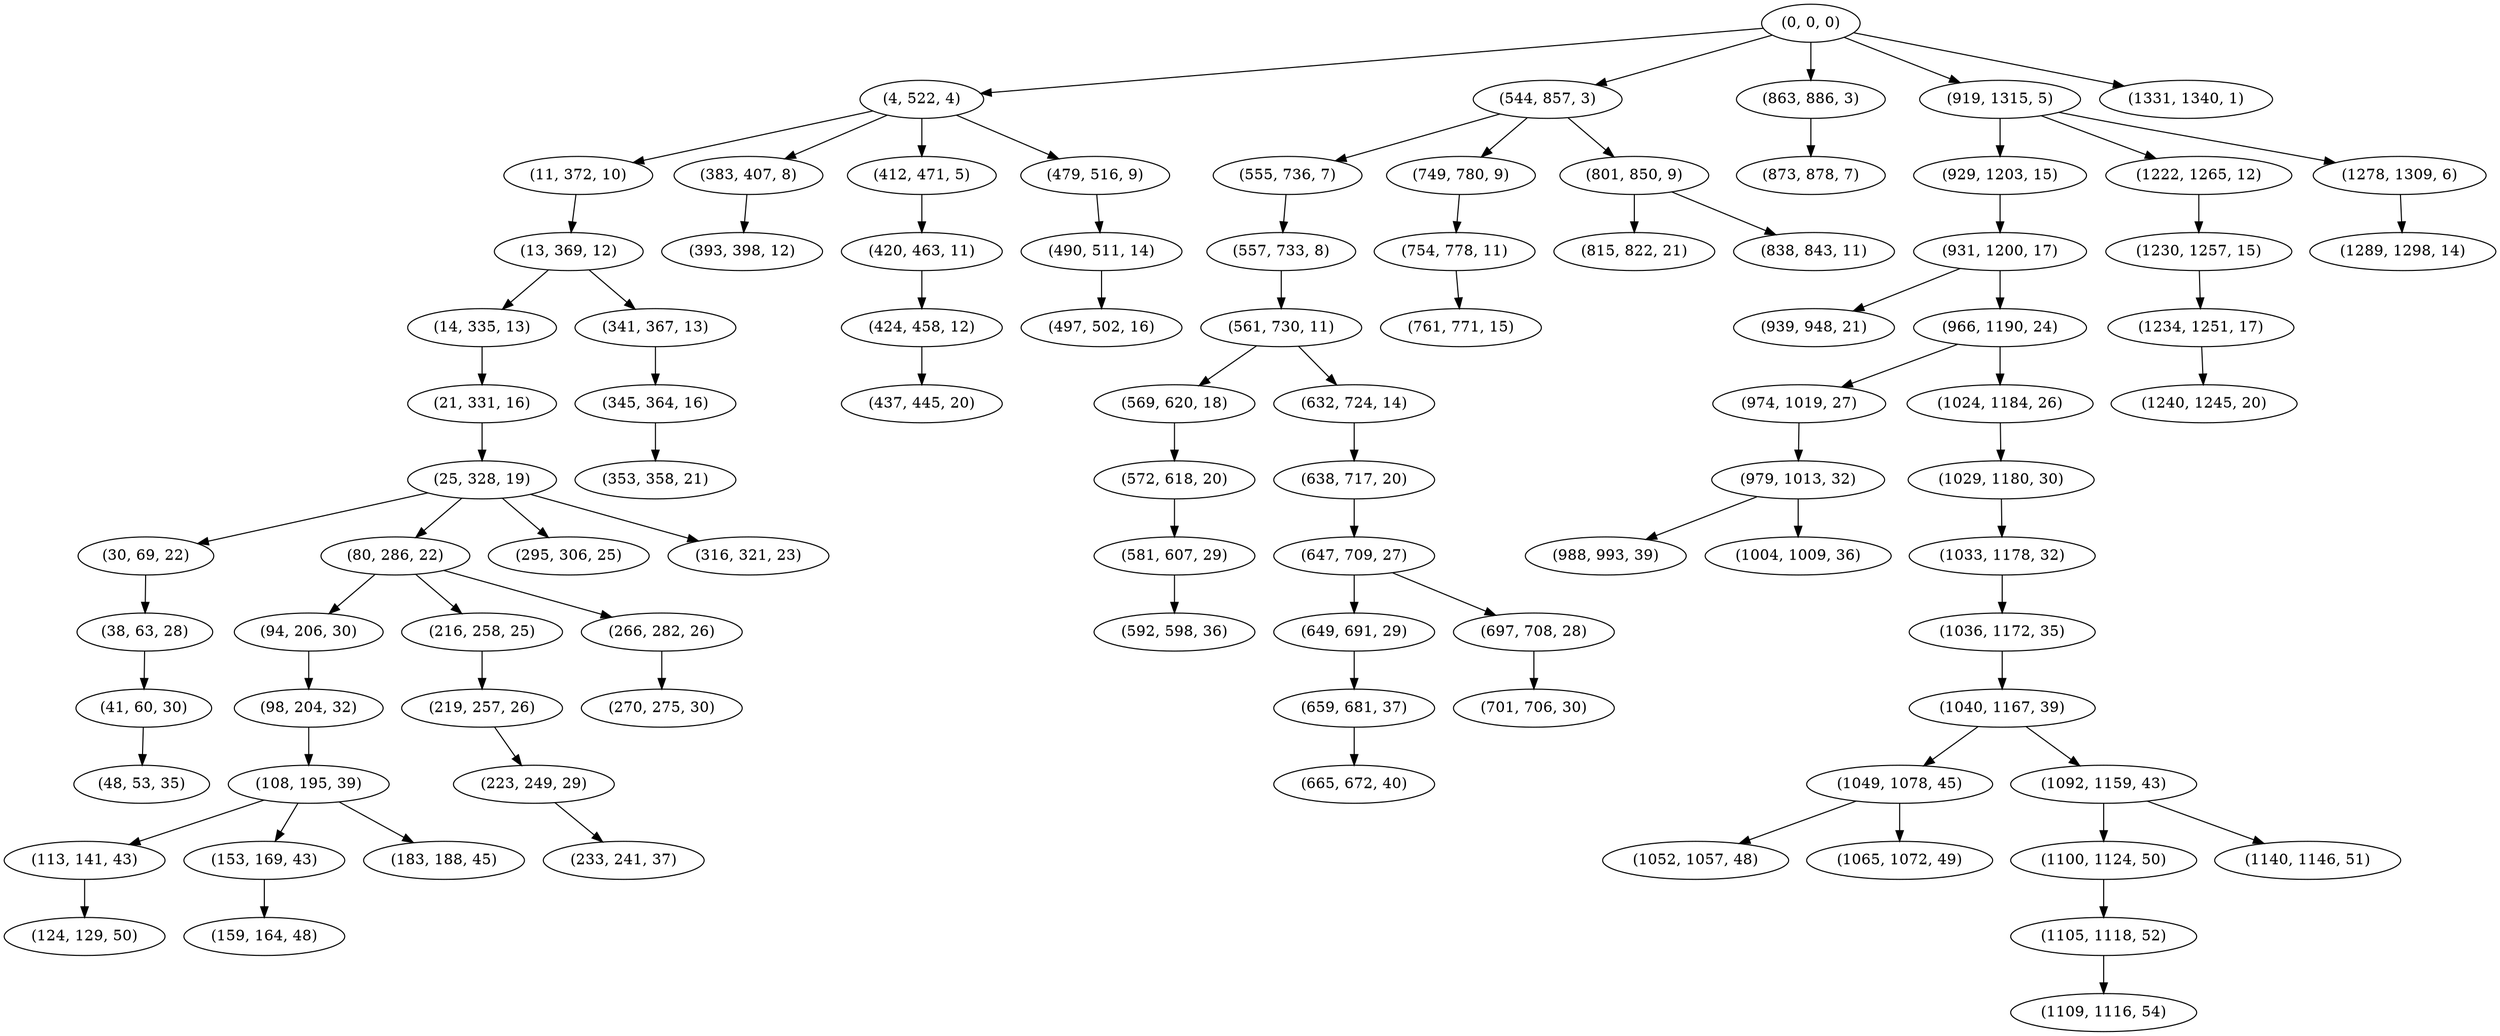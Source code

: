 digraph tree {
    "(0, 0, 0)";
    "(4, 522, 4)";
    "(11, 372, 10)";
    "(13, 369, 12)";
    "(14, 335, 13)";
    "(21, 331, 16)";
    "(25, 328, 19)";
    "(30, 69, 22)";
    "(38, 63, 28)";
    "(41, 60, 30)";
    "(48, 53, 35)";
    "(80, 286, 22)";
    "(94, 206, 30)";
    "(98, 204, 32)";
    "(108, 195, 39)";
    "(113, 141, 43)";
    "(124, 129, 50)";
    "(153, 169, 43)";
    "(159, 164, 48)";
    "(183, 188, 45)";
    "(216, 258, 25)";
    "(219, 257, 26)";
    "(223, 249, 29)";
    "(233, 241, 37)";
    "(266, 282, 26)";
    "(270, 275, 30)";
    "(295, 306, 25)";
    "(316, 321, 23)";
    "(341, 367, 13)";
    "(345, 364, 16)";
    "(353, 358, 21)";
    "(383, 407, 8)";
    "(393, 398, 12)";
    "(412, 471, 5)";
    "(420, 463, 11)";
    "(424, 458, 12)";
    "(437, 445, 20)";
    "(479, 516, 9)";
    "(490, 511, 14)";
    "(497, 502, 16)";
    "(544, 857, 3)";
    "(555, 736, 7)";
    "(557, 733, 8)";
    "(561, 730, 11)";
    "(569, 620, 18)";
    "(572, 618, 20)";
    "(581, 607, 29)";
    "(592, 598, 36)";
    "(632, 724, 14)";
    "(638, 717, 20)";
    "(647, 709, 27)";
    "(649, 691, 29)";
    "(659, 681, 37)";
    "(665, 672, 40)";
    "(697, 708, 28)";
    "(701, 706, 30)";
    "(749, 780, 9)";
    "(754, 778, 11)";
    "(761, 771, 15)";
    "(801, 850, 9)";
    "(815, 822, 21)";
    "(838, 843, 11)";
    "(863, 886, 3)";
    "(873, 878, 7)";
    "(919, 1315, 5)";
    "(929, 1203, 15)";
    "(931, 1200, 17)";
    "(939, 948, 21)";
    "(966, 1190, 24)";
    "(974, 1019, 27)";
    "(979, 1013, 32)";
    "(988, 993, 39)";
    "(1004, 1009, 36)";
    "(1024, 1184, 26)";
    "(1029, 1180, 30)";
    "(1033, 1178, 32)";
    "(1036, 1172, 35)";
    "(1040, 1167, 39)";
    "(1049, 1078, 45)";
    "(1052, 1057, 48)";
    "(1065, 1072, 49)";
    "(1092, 1159, 43)";
    "(1100, 1124, 50)";
    "(1105, 1118, 52)";
    "(1109, 1116, 54)";
    "(1140, 1146, 51)";
    "(1222, 1265, 12)";
    "(1230, 1257, 15)";
    "(1234, 1251, 17)";
    "(1240, 1245, 20)";
    "(1278, 1309, 6)";
    "(1289, 1298, 14)";
    "(1331, 1340, 1)";
    "(0, 0, 0)" -> "(4, 522, 4)";
    "(0, 0, 0)" -> "(544, 857, 3)";
    "(0, 0, 0)" -> "(863, 886, 3)";
    "(0, 0, 0)" -> "(919, 1315, 5)";
    "(0, 0, 0)" -> "(1331, 1340, 1)";
    "(4, 522, 4)" -> "(11, 372, 10)";
    "(4, 522, 4)" -> "(383, 407, 8)";
    "(4, 522, 4)" -> "(412, 471, 5)";
    "(4, 522, 4)" -> "(479, 516, 9)";
    "(11, 372, 10)" -> "(13, 369, 12)";
    "(13, 369, 12)" -> "(14, 335, 13)";
    "(13, 369, 12)" -> "(341, 367, 13)";
    "(14, 335, 13)" -> "(21, 331, 16)";
    "(21, 331, 16)" -> "(25, 328, 19)";
    "(25, 328, 19)" -> "(30, 69, 22)";
    "(25, 328, 19)" -> "(80, 286, 22)";
    "(25, 328, 19)" -> "(295, 306, 25)";
    "(25, 328, 19)" -> "(316, 321, 23)";
    "(30, 69, 22)" -> "(38, 63, 28)";
    "(38, 63, 28)" -> "(41, 60, 30)";
    "(41, 60, 30)" -> "(48, 53, 35)";
    "(80, 286, 22)" -> "(94, 206, 30)";
    "(80, 286, 22)" -> "(216, 258, 25)";
    "(80, 286, 22)" -> "(266, 282, 26)";
    "(94, 206, 30)" -> "(98, 204, 32)";
    "(98, 204, 32)" -> "(108, 195, 39)";
    "(108, 195, 39)" -> "(113, 141, 43)";
    "(108, 195, 39)" -> "(153, 169, 43)";
    "(108, 195, 39)" -> "(183, 188, 45)";
    "(113, 141, 43)" -> "(124, 129, 50)";
    "(153, 169, 43)" -> "(159, 164, 48)";
    "(216, 258, 25)" -> "(219, 257, 26)";
    "(219, 257, 26)" -> "(223, 249, 29)";
    "(223, 249, 29)" -> "(233, 241, 37)";
    "(266, 282, 26)" -> "(270, 275, 30)";
    "(341, 367, 13)" -> "(345, 364, 16)";
    "(345, 364, 16)" -> "(353, 358, 21)";
    "(383, 407, 8)" -> "(393, 398, 12)";
    "(412, 471, 5)" -> "(420, 463, 11)";
    "(420, 463, 11)" -> "(424, 458, 12)";
    "(424, 458, 12)" -> "(437, 445, 20)";
    "(479, 516, 9)" -> "(490, 511, 14)";
    "(490, 511, 14)" -> "(497, 502, 16)";
    "(544, 857, 3)" -> "(555, 736, 7)";
    "(544, 857, 3)" -> "(749, 780, 9)";
    "(544, 857, 3)" -> "(801, 850, 9)";
    "(555, 736, 7)" -> "(557, 733, 8)";
    "(557, 733, 8)" -> "(561, 730, 11)";
    "(561, 730, 11)" -> "(569, 620, 18)";
    "(561, 730, 11)" -> "(632, 724, 14)";
    "(569, 620, 18)" -> "(572, 618, 20)";
    "(572, 618, 20)" -> "(581, 607, 29)";
    "(581, 607, 29)" -> "(592, 598, 36)";
    "(632, 724, 14)" -> "(638, 717, 20)";
    "(638, 717, 20)" -> "(647, 709, 27)";
    "(647, 709, 27)" -> "(649, 691, 29)";
    "(647, 709, 27)" -> "(697, 708, 28)";
    "(649, 691, 29)" -> "(659, 681, 37)";
    "(659, 681, 37)" -> "(665, 672, 40)";
    "(697, 708, 28)" -> "(701, 706, 30)";
    "(749, 780, 9)" -> "(754, 778, 11)";
    "(754, 778, 11)" -> "(761, 771, 15)";
    "(801, 850, 9)" -> "(815, 822, 21)";
    "(801, 850, 9)" -> "(838, 843, 11)";
    "(863, 886, 3)" -> "(873, 878, 7)";
    "(919, 1315, 5)" -> "(929, 1203, 15)";
    "(919, 1315, 5)" -> "(1222, 1265, 12)";
    "(919, 1315, 5)" -> "(1278, 1309, 6)";
    "(929, 1203, 15)" -> "(931, 1200, 17)";
    "(931, 1200, 17)" -> "(939, 948, 21)";
    "(931, 1200, 17)" -> "(966, 1190, 24)";
    "(966, 1190, 24)" -> "(974, 1019, 27)";
    "(966, 1190, 24)" -> "(1024, 1184, 26)";
    "(974, 1019, 27)" -> "(979, 1013, 32)";
    "(979, 1013, 32)" -> "(988, 993, 39)";
    "(979, 1013, 32)" -> "(1004, 1009, 36)";
    "(1024, 1184, 26)" -> "(1029, 1180, 30)";
    "(1029, 1180, 30)" -> "(1033, 1178, 32)";
    "(1033, 1178, 32)" -> "(1036, 1172, 35)";
    "(1036, 1172, 35)" -> "(1040, 1167, 39)";
    "(1040, 1167, 39)" -> "(1049, 1078, 45)";
    "(1040, 1167, 39)" -> "(1092, 1159, 43)";
    "(1049, 1078, 45)" -> "(1052, 1057, 48)";
    "(1049, 1078, 45)" -> "(1065, 1072, 49)";
    "(1092, 1159, 43)" -> "(1100, 1124, 50)";
    "(1092, 1159, 43)" -> "(1140, 1146, 51)";
    "(1100, 1124, 50)" -> "(1105, 1118, 52)";
    "(1105, 1118, 52)" -> "(1109, 1116, 54)";
    "(1222, 1265, 12)" -> "(1230, 1257, 15)";
    "(1230, 1257, 15)" -> "(1234, 1251, 17)";
    "(1234, 1251, 17)" -> "(1240, 1245, 20)";
    "(1278, 1309, 6)" -> "(1289, 1298, 14)";
}
